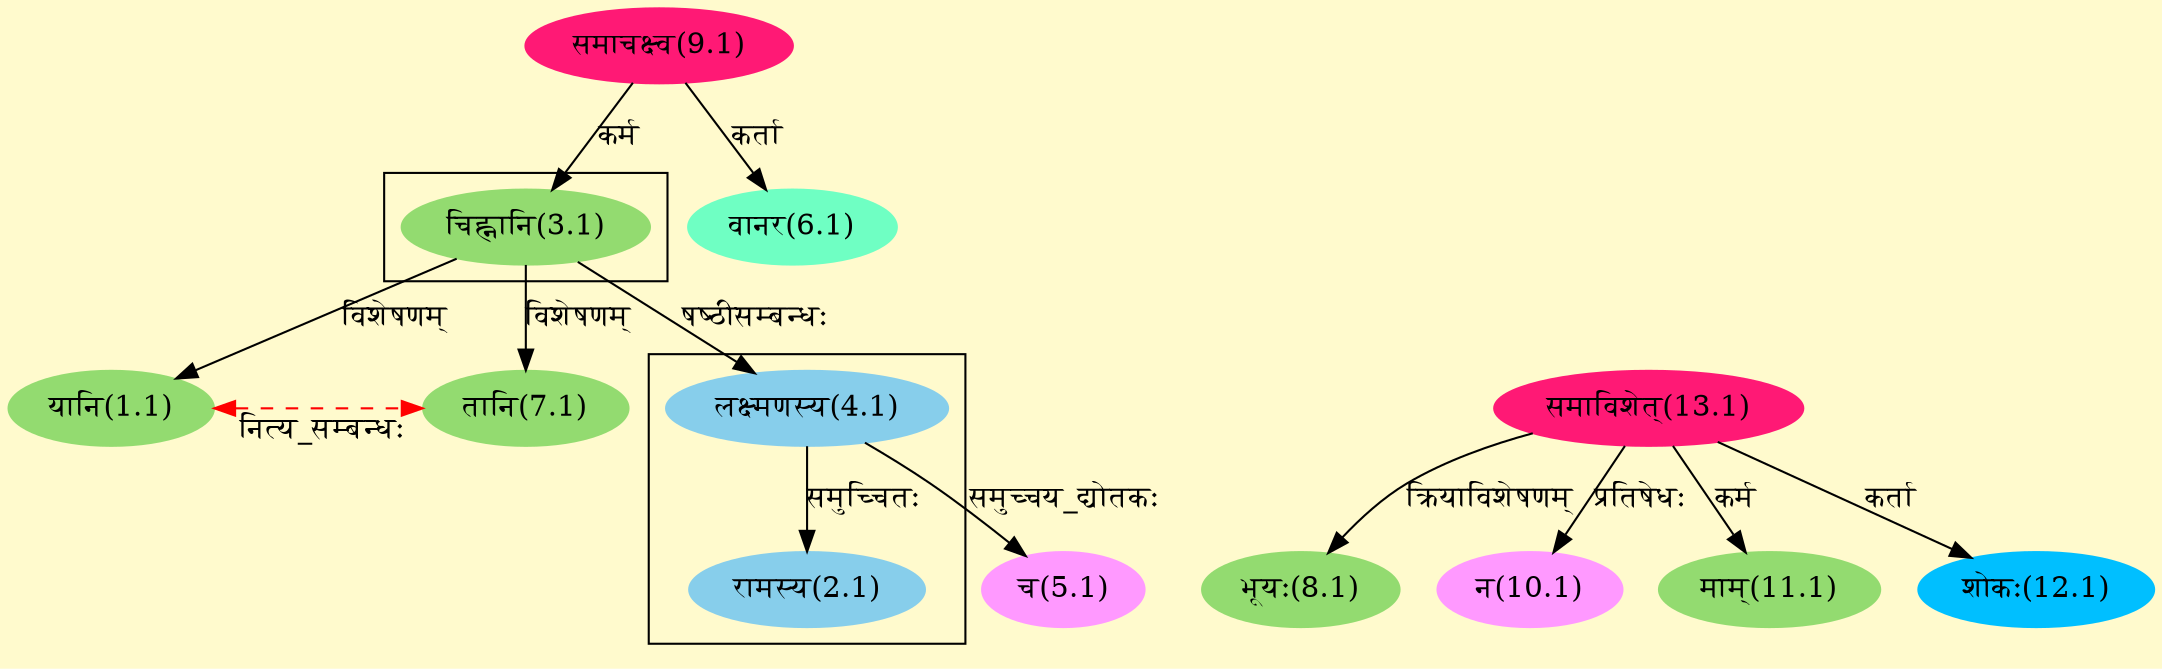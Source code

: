digraph G{
rankdir=BT;
 compound=true;
 bgcolor="lemonchiffon1";

subgraph cluster_1{
Node1_1 [style=filled, color="#93DB70" label = "यानि(1.1)"]
Node3_1 [style=filled, color="#93DB70" label = "चिह्नानि(3.1)"]
Node7_1 [style=filled, color="#93DB70" label = "तानि(7.1)"]

}

subgraph cluster_2{
Node2_1 [style=filled, color="#87CEEB" label = "रामस्य(2.1)"]
Node4_1 [style=filled, color="#87CEEB" label = "लक्ष्मणस्य(4.1)"]

}
Node1_1 [style=filled, color="#93DB70" label = "यानि(1.1)"]
Node7_1 [style=filled, color="#93DB70" label = "तानि(7.1)"]
Node3_1 [style=filled, color="#93DB70" label = "चिह्नानि(3.1)"]
Node9_1 [style=filled, color="#FF1975" label = "समाचक्ष्व(9.1)"]
Node4_1 [style=filled, color="#87CEEB" label = "लक्ष्मणस्य(4.1)"]
Node5_1 [style=filled, color="#FF99FF" label = "च(5.1)"]
Node6_1 [style=filled, color="#6FFFC3" label = "वानर(6.1)"]
Node8_1 [style=filled, color="#93DB70" label = "भूयः(8.1)"]
Node13_1 [style=filled, color="#FF1975" label = "समाविशेत्(13.1)"]
Node10_1 [style=filled, color="#FF99FF" label = "न(10.1)"]
Node11_1 [style=filled, color="#93DB70" label = "माम्(11.1)"]
Node12_1 [style=filled, color="#00BFFF" label = "शोकः(12.1)"]
{rank = same; Node1_1; Node7_1;}
/* Start of Relations section */

Node1_1 -> Node3_1 [  label="विशेषणम्"  dir="back" ]
Node1_1 -> Node7_1 [ style=dashed color="red" label=" नित्य_सम्बन्धः"  dir="both" ]
Node2_1 -> Node4_1 [  label="समुच्चितः"  dir="back" ]
Node3_1 -> Node9_1 [  label="कर्म"  dir="back" ]
Node4_1 -> Node3_1 [  label="षष्ठीसम्बन्धः"  dir="back" ]
Node5_1 -> Node4_1 [  label="समुच्चय_द्योतकः"  dir="back" ]
Node6_1 -> Node9_1 [  label="कर्ता"  dir="back" ]
Node7_1 -> Node3_1 [  label="विशेषणम्"  dir="back" ]
Node8_1 -> Node13_1 [  label="क्रियाविशेषणम्"  dir="back" ]
Node10_1 -> Node13_1 [  label="प्रतिषेधः"  dir="back" ]
Node11_1 -> Node13_1 [  label="कर्म"  dir="back" ]
Node12_1 -> Node13_1 [  label="कर्ता"  dir="back" ]
}
